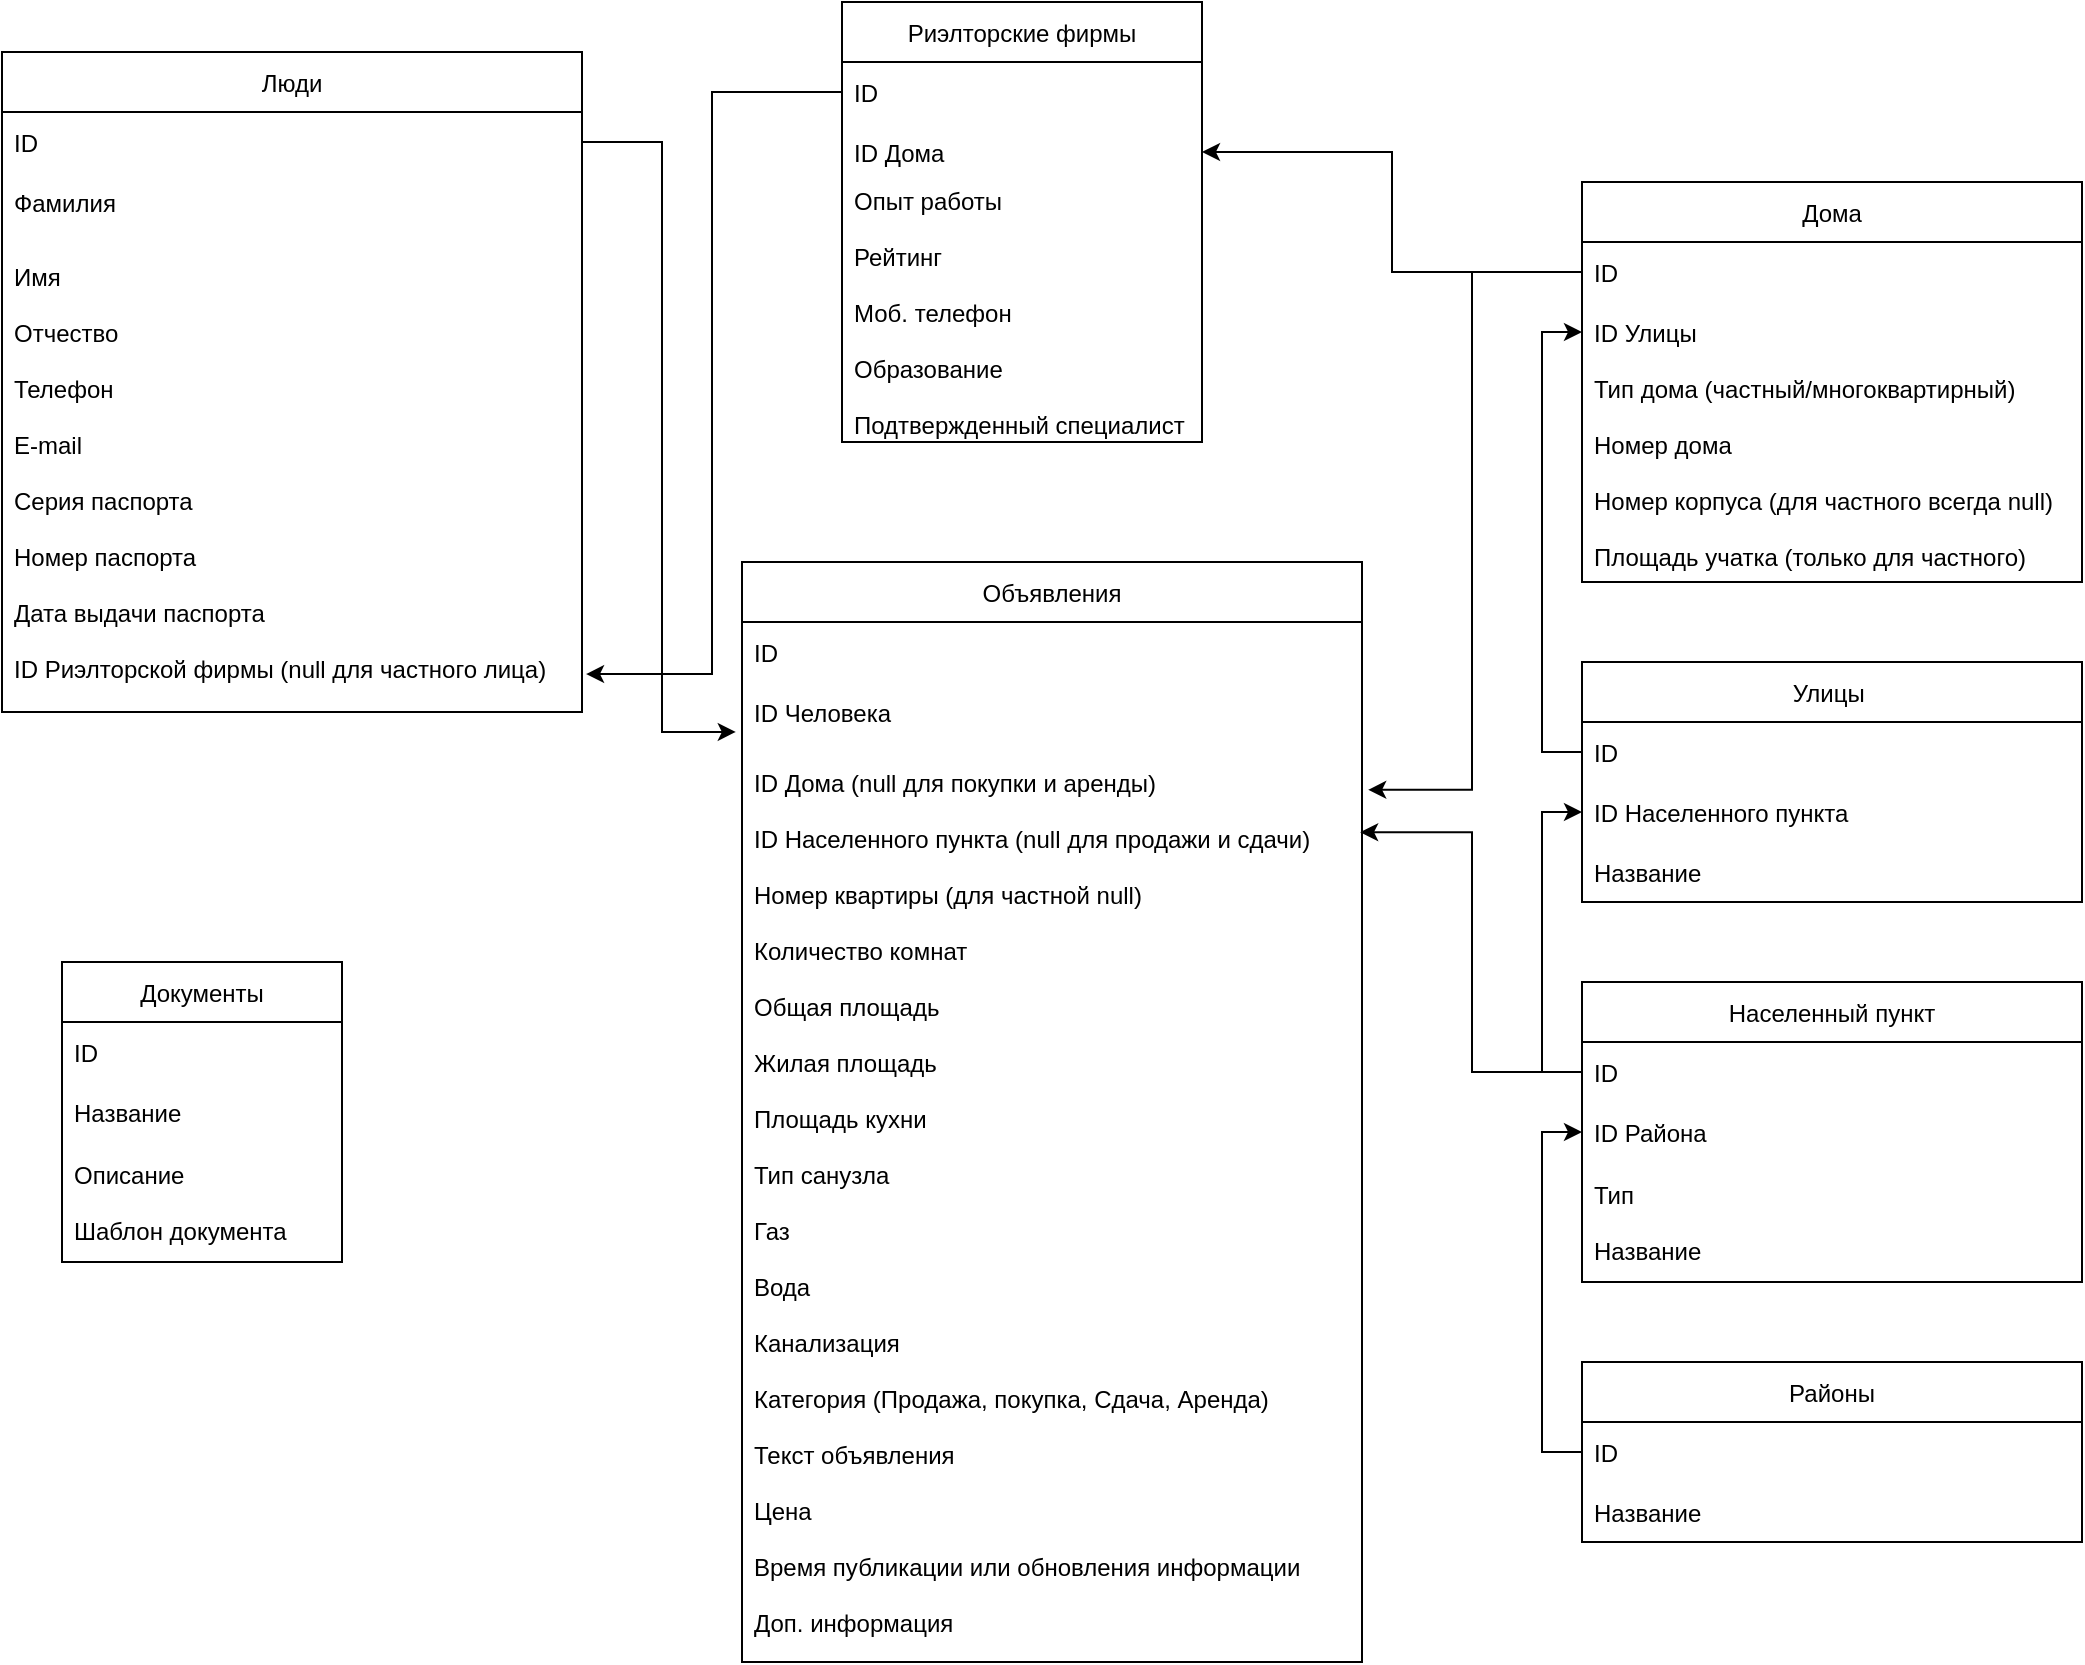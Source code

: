 <mxfile version="15.7.3" type="device"><diagram id="E4Vt9tBXp1-TW4Tuaamr" name="Страница 1"><mxGraphModel dx="1142" dy="1133" grid="1" gridSize="10" guides="1" tooltips="1" connect="1" arrows="1" fold="1" page="1" pageScale="1" pageWidth="2339" pageHeight="3300" math="0" shadow="0"><root><mxCell id="0"/><mxCell id="1" parent="0"/><mxCell id="mnaWk24Pl-O414aMxW3e-1" value="Дома" style="swimlane;fontStyle=0;childLayout=stackLayout;horizontal=1;startSize=30;horizontalStack=0;resizeParent=1;resizeParentMax=0;resizeLast=0;collapsible=1;marginBottom=0;" vertex="1" parent="1"><mxGeometry x="830" y="110" width="250" height="200" as="geometry"/></mxCell><mxCell id="mnaWk24Pl-O414aMxW3e-2" value="ID" style="text;strokeColor=none;fillColor=none;align=left;verticalAlign=middle;spacingLeft=4;spacingRight=4;overflow=hidden;points=[[0,0.5],[1,0.5]];portConstraint=eastwest;rotatable=0;" vertex="1" parent="mnaWk24Pl-O414aMxW3e-1"><mxGeometry y="30" width="250" height="30" as="geometry"/></mxCell><mxCell id="mnaWk24Pl-O414aMxW3e-3" value="ID Улицы" style="text;strokeColor=none;fillColor=none;align=left;verticalAlign=middle;spacingLeft=4;spacingRight=4;overflow=hidden;points=[[0,0.5],[1,0.5]];portConstraint=eastwest;rotatable=0;" vertex="1" parent="mnaWk24Pl-O414aMxW3e-1"><mxGeometry y="60" width="250" height="30" as="geometry"/></mxCell><mxCell id="mnaWk24Pl-O414aMxW3e-4" value="Тип дома (частный/многоквартирный)&#10;&#10;Номер дома&#10;&#10;Номер корпуса (для частного всегда null)&#10;&#10;Площадь учатка (только для частного)" style="text;strokeColor=none;fillColor=none;align=left;verticalAlign=middle;spacingLeft=4;spacingRight=4;overflow=hidden;points=[[0,0.5],[1,0.5]];portConstraint=eastwest;rotatable=0;" vertex="1" parent="mnaWk24Pl-O414aMxW3e-1"><mxGeometry y="90" width="250" height="110" as="geometry"/></mxCell><mxCell id="mnaWk24Pl-O414aMxW3e-5" value="Улицы " style="swimlane;fontStyle=0;childLayout=stackLayout;horizontal=1;startSize=30;horizontalStack=0;resizeParent=1;resizeParentMax=0;resizeLast=0;collapsible=1;marginBottom=0;" vertex="1" parent="1"><mxGeometry x="830" y="350" width="250" height="120" as="geometry"/></mxCell><mxCell id="mnaWk24Pl-O414aMxW3e-6" value="ID" style="text;strokeColor=none;fillColor=none;align=left;verticalAlign=middle;spacingLeft=4;spacingRight=4;overflow=hidden;points=[[0,0.5],[1,0.5]];portConstraint=eastwest;rotatable=0;" vertex="1" parent="mnaWk24Pl-O414aMxW3e-5"><mxGeometry y="30" width="250" height="30" as="geometry"/></mxCell><mxCell id="mnaWk24Pl-O414aMxW3e-7" value="ID Населенного пункта" style="text;strokeColor=none;fillColor=none;align=left;verticalAlign=middle;spacingLeft=4;spacingRight=4;overflow=hidden;points=[[0,0.5],[1,0.5]];portConstraint=eastwest;rotatable=0;" vertex="1" parent="mnaWk24Pl-O414aMxW3e-5"><mxGeometry y="60" width="250" height="30" as="geometry"/></mxCell><mxCell id="mnaWk24Pl-O414aMxW3e-8" value="Название" style="text;strokeColor=none;fillColor=none;align=left;verticalAlign=middle;spacingLeft=4;spacingRight=4;overflow=hidden;points=[[0,0.5],[1,0.5]];portConstraint=eastwest;rotatable=0;" vertex="1" parent="mnaWk24Pl-O414aMxW3e-5"><mxGeometry y="90" width="250" height="30" as="geometry"/></mxCell><mxCell id="mnaWk24Pl-O414aMxW3e-9" value="Населенный пункт" style="swimlane;fontStyle=0;childLayout=stackLayout;horizontal=1;startSize=30;horizontalStack=0;resizeParent=1;resizeParentMax=0;resizeLast=0;collapsible=1;marginBottom=0;" vertex="1" parent="1"><mxGeometry x="830" y="510" width="250" height="150" as="geometry"/></mxCell><mxCell id="mnaWk24Pl-O414aMxW3e-10" value="ID" style="text;strokeColor=none;fillColor=none;align=left;verticalAlign=middle;spacingLeft=4;spacingRight=4;overflow=hidden;points=[[0,0.5],[1,0.5]];portConstraint=eastwest;rotatable=0;" vertex="1" parent="mnaWk24Pl-O414aMxW3e-9"><mxGeometry y="30" width="250" height="30" as="geometry"/></mxCell><mxCell id="mnaWk24Pl-O414aMxW3e-11" value="ID Района" style="text;strokeColor=none;fillColor=none;align=left;verticalAlign=middle;spacingLeft=4;spacingRight=4;overflow=hidden;points=[[0,0.5],[1,0.5]];portConstraint=eastwest;rotatable=0;" vertex="1" parent="mnaWk24Pl-O414aMxW3e-9"><mxGeometry y="60" width="250" height="30" as="geometry"/></mxCell><mxCell id="mnaWk24Pl-O414aMxW3e-12" value="Тип&#10;&#10;Название" style="text;strokeColor=none;fillColor=none;align=left;verticalAlign=middle;spacingLeft=4;spacingRight=4;overflow=hidden;points=[[0,0.5],[1,0.5]];portConstraint=eastwest;rotatable=0;" vertex="1" parent="mnaWk24Pl-O414aMxW3e-9"><mxGeometry y="90" width="250" height="60" as="geometry"/></mxCell><mxCell id="mnaWk24Pl-O414aMxW3e-13" value="Районы" style="swimlane;fontStyle=0;childLayout=stackLayout;horizontal=1;startSize=30;horizontalStack=0;resizeParent=1;resizeParentMax=0;resizeLast=0;collapsible=1;marginBottom=0;" vertex="1" parent="1"><mxGeometry x="830" y="700" width="250" height="90" as="geometry"/></mxCell><mxCell id="mnaWk24Pl-O414aMxW3e-14" value="ID" style="text;strokeColor=none;fillColor=none;align=left;verticalAlign=middle;spacingLeft=4;spacingRight=4;overflow=hidden;points=[[0,0.5],[1,0.5]];portConstraint=eastwest;rotatable=0;" vertex="1" parent="mnaWk24Pl-O414aMxW3e-13"><mxGeometry y="30" width="250" height="30" as="geometry"/></mxCell><mxCell id="mnaWk24Pl-O414aMxW3e-15" value="Название" style="text;strokeColor=none;fillColor=none;align=left;verticalAlign=middle;spacingLeft=4;spacingRight=4;overflow=hidden;points=[[0,0.5],[1,0.5]];portConstraint=eastwest;rotatable=0;" vertex="1" parent="mnaWk24Pl-O414aMxW3e-13"><mxGeometry y="60" width="250" height="30" as="geometry"/></mxCell><mxCell id="mnaWk24Pl-O414aMxW3e-17" value="Объявления" style="swimlane;fontStyle=0;childLayout=stackLayout;horizontal=1;startSize=30;horizontalStack=0;resizeParent=1;resizeParentMax=0;resizeLast=0;collapsible=1;marginBottom=0;" vertex="1" parent="1"><mxGeometry x="410" y="300" width="310" height="550" as="geometry"/></mxCell><mxCell id="mnaWk24Pl-O414aMxW3e-18" value="ID" style="text;strokeColor=none;fillColor=none;align=left;verticalAlign=middle;spacingLeft=4;spacingRight=4;overflow=hidden;points=[[0,0.5],[1,0.5]];portConstraint=eastwest;rotatable=0;" vertex="1" parent="mnaWk24Pl-O414aMxW3e-17"><mxGeometry y="30" width="310" height="30" as="geometry"/></mxCell><mxCell id="mnaWk24Pl-O414aMxW3e-19" value="ID Человека" style="text;strokeColor=none;fillColor=none;align=left;verticalAlign=middle;spacingLeft=4;spacingRight=4;overflow=hidden;points=[[0,0.5],[1,0.5]];portConstraint=eastwest;rotatable=0;" vertex="1" parent="mnaWk24Pl-O414aMxW3e-17"><mxGeometry y="60" width="310" height="30" as="geometry"/></mxCell><mxCell id="mnaWk24Pl-O414aMxW3e-20" value="ID Дома (null для покупки и аренды)&#10;&#10;ID Населенного пункта (null для продажи и сдачи)&#10;&#10;Номер квартиры (для частной null)&#10;&#10;Количество комнат&#10;&#10;Общая площадь&#10;&#10;Жилая площадь&#10;&#10;Площадь кухни&#10;&#10;Тип санузла&#10;&#10;Газ&#10;&#10;Вода&#10;&#10;Канализация&#10;&#10;Категория (Продажа, покупка, Сдача, Аренда)&#10;&#10;Текст объявления&#10;&#10;Цена&#10;&#10;Время публикации или обновления информации&#10;&#10;Доп. информация" style="text;strokeColor=none;fillColor=none;align=left;verticalAlign=middle;spacingLeft=4;spacingRight=4;overflow=hidden;points=[[0,0.5],[1,0.5]];portConstraint=eastwest;rotatable=0;" vertex="1" parent="mnaWk24Pl-O414aMxW3e-17"><mxGeometry y="90" width="310" height="460" as="geometry"/></mxCell><mxCell id="mnaWk24Pl-O414aMxW3e-21" value="Риэлторские фирмы" style="swimlane;fontStyle=0;childLayout=stackLayout;horizontal=1;startSize=30;horizontalStack=0;resizeParent=1;resizeParentMax=0;resizeLast=0;collapsible=1;marginBottom=0;" vertex="1" parent="1"><mxGeometry x="460" y="20" width="180" height="220" as="geometry"/></mxCell><mxCell id="mnaWk24Pl-O414aMxW3e-22" value="ID" style="text;strokeColor=none;fillColor=none;align=left;verticalAlign=middle;spacingLeft=4;spacingRight=4;overflow=hidden;points=[[0,0.5],[1,0.5]];portConstraint=eastwest;rotatable=0;" vertex="1" parent="mnaWk24Pl-O414aMxW3e-21"><mxGeometry y="30" width="180" height="30" as="geometry"/></mxCell><mxCell id="mnaWk24Pl-O414aMxW3e-23" value="ID Дома" style="text;strokeColor=none;fillColor=none;align=left;verticalAlign=middle;spacingLeft=4;spacingRight=4;overflow=hidden;points=[[0,0.5],[1,0.5]];portConstraint=eastwest;rotatable=0;" vertex="1" parent="mnaWk24Pl-O414aMxW3e-21"><mxGeometry y="60" width="180" height="30" as="geometry"/></mxCell><mxCell id="mnaWk24Pl-O414aMxW3e-24" value="Опыт работы&#10;&#10;Рейтинг&#10;&#10;Моб. телефон&#10;&#10;Образование&#10;&#10;Подтвержденный специалист" style="text;strokeColor=none;fillColor=none;align=left;verticalAlign=middle;spacingLeft=4;spacingRight=4;overflow=hidden;points=[[0,0.5],[1,0.5]];portConstraint=eastwest;rotatable=0;" vertex="1" parent="mnaWk24Pl-O414aMxW3e-21"><mxGeometry y="90" width="180" height="130" as="geometry"/></mxCell><mxCell id="mnaWk24Pl-O414aMxW3e-25" value="Люди" style="swimlane;fontStyle=0;childLayout=stackLayout;horizontal=1;startSize=30;horizontalStack=0;resizeParent=1;resizeParentMax=0;resizeLast=0;collapsible=1;marginBottom=0;" vertex="1" parent="1"><mxGeometry x="40" y="45" width="290" height="330" as="geometry"/></mxCell><mxCell id="mnaWk24Pl-O414aMxW3e-26" value="ID" style="text;strokeColor=none;fillColor=none;align=left;verticalAlign=middle;spacingLeft=4;spacingRight=4;overflow=hidden;points=[[0,0.5],[1,0.5]];portConstraint=eastwest;rotatable=0;" vertex="1" parent="mnaWk24Pl-O414aMxW3e-25"><mxGeometry y="30" width="290" height="30" as="geometry"/></mxCell><mxCell id="mnaWk24Pl-O414aMxW3e-27" value="Фамилия " style="text;strokeColor=none;fillColor=none;align=left;verticalAlign=middle;spacingLeft=4;spacingRight=4;overflow=hidden;points=[[0,0.5],[1,0.5]];portConstraint=eastwest;rotatable=0;" vertex="1" parent="mnaWk24Pl-O414aMxW3e-25"><mxGeometry y="60" width="290" height="30" as="geometry"/></mxCell><mxCell id="mnaWk24Pl-O414aMxW3e-28" value="Имя&#10;&#10;Отчество&#10;&#10;Телефон&#10;&#10;E-mail&#10;&#10;Серия паспорта&#10;&#10;Номер паспорта&#10;&#10;Дата выдачи паспорта&#10;&#10;ID Риэлторской фирмы (null для частного лица)" style="text;strokeColor=none;fillColor=none;align=left;verticalAlign=middle;spacingLeft=4;spacingRight=4;overflow=hidden;points=[[0,0.5],[1,0.5]];portConstraint=eastwest;rotatable=0;" vertex="1" parent="mnaWk24Pl-O414aMxW3e-25"><mxGeometry y="90" width="290" height="240" as="geometry"/></mxCell><mxCell id="mnaWk24Pl-O414aMxW3e-29" value="Документы" style="swimlane;fontStyle=0;childLayout=stackLayout;horizontal=1;startSize=30;horizontalStack=0;resizeParent=1;resizeParentMax=0;resizeLast=0;collapsible=1;marginBottom=0;" vertex="1" parent="1"><mxGeometry x="70" y="500" width="140" height="150" as="geometry"/></mxCell><mxCell id="mnaWk24Pl-O414aMxW3e-30" value="ID" style="text;strokeColor=none;fillColor=none;align=left;verticalAlign=middle;spacingLeft=4;spacingRight=4;overflow=hidden;points=[[0,0.5],[1,0.5]];portConstraint=eastwest;rotatable=0;" vertex="1" parent="mnaWk24Pl-O414aMxW3e-29"><mxGeometry y="30" width="140" height="30" as="geometry"/></mxCell><mxCell id="mnaWk24Pl-O414aMxW3e-31" value="Название" style="text;strokeColor=none;fillColor=none;align=left;verticalAlign=middle;spacingLeft=4;spacingRight=4;overflow=hidden;points=[[0,0.5],[1,0.5]];portConstraint=eastwest;rotatable=0;" vertex="1" parent="mnaWk24Pl-O414aMxW3e-29"><mxGeometry y="60" width="140" height="30" as="geometry"/></mxCell><mxCell id="mnaWk24Pl-O414aMxW3e-32" value="Описание&#10;&#10;Шаблон документа" style="text;strokeColor=none;fillColor=none;align=left;verticalAlign=middle;spacingLeft=4;spacingRight=4;overflow=hidden;points=[[0,0.5],[1,0.5]];portConstraint=eastwest;rotatable=0;" vertex="1" parent="mnaWk24Pl-O414aMxW3e-29"><mxGeometry y="90" width="140" height="60" as="geometry"/></mxCell><mxCell id="mnaWk24Pl-O414aMxW3e-34" style="edgeStyle=orthogonalEdgeStyle;rounded=0;orthogonalLoop=1;jettySize=auto;html=1;entryX=0;entryY=0.5;entryDx=0;entryDy=0;" edge="1" parent="1" source="mnaWk24Pl-O414aMxW3e-14" target="mnaWk24Pl-O414aMxW3e-11"><mxGeometry relative="1" as="geometry"/></mxCell><mxCell id="mnaWk24Pl-O414aMxW3e-35" style="edgeStyle=orthogonalEdgeStyle;rounded=0;orthogonalLoop=1;jettySize=auto;html=1;entryX=0;entryY=0.5;entryDx=0;entryDy=0;" edge="1" parent="1" source="mnaWk24Pl-O414aMxW3e-10" target="mnaWk24Pl-O414aMxW3e-7"><mxGeometry relative="1" as="geometry"/></mxCell><mxCell id="mnaWk24Pl-O414aMxW3e-36" style="edgeStyle=orthogonalEdgeStyle;rounded=0;orthogonalLoop=1;jettySize=auto;html=1;entryX=0;entryY=0.5;entryDx=0;entryDy=0;" edge="1" parent="1" source="mnaWk24Pl-O414aMxW3e-6" target="mnaWk24Pl-O414aMxW3e-3"><mxGeometry relative="1" as="geometry"/></mxCell><mxCell id="mnaWk24Pl-O414aMxW3e-37" style="edgeStyle=orthogonalEdgeStyle;rounded=0;orthogonalLoop=1;jettySize=auto;html=1;" edge="1" parent="1" source="mnaWk24Pl-O414aMxW3e-2" target="mnaWk24Pl-O414aMxW3e-23"><mxGeometry relative="1" as="geometry"/></mxCell><mxCell id="mnaWk24Pl-O414aMxW3e-38" style="edgeStyle=orthogonalEdgeStyle;rounded=0;orthogonalLoop=1;jettySize=auto;html=1;entryX=1.01;entryY=0.052;entryDx=0;entryDy=0;entryPerimeter=0;" edge="1" parent="1" source="mnaWk24Pl-O414aMxW3e-2" target="mnaWk24Pl-O414aMxW3e-20"><mxGeometry relative="1" as="geometry"/></mxCell><mxCell id="mnaWk24Pl-O414aMxW3e-40" style="edgeStyle=orthogonalEdgeStyle;rounded=0;orthogonalLoop=1;jettySize=auto;html=1;entryX=0.997;entryY=0.098;entryDx=0;entryDy=0;entryPerimeter=0;" edge="1" parent="1" source="mnaWk24Pl-O414aMxW3e-10" target="mnaWk24Pl-O414aMxW3e-20"><mxGeometry relative="1" as="geometry"/></mxCell><mxCell id="mnaWk24Pl-O414aMxW3e-41" style="edgeStyle=orthogonalEdgeStyle;rounded=0;orthogonalLoop=1;jettySize=auto;html=1;entryX=1.007;entryY=0.921;entryDx=0;entryDy=0;entryPerimeter=0;" edge="1" parent="1" source="mnaWk24Pl-O414aMxW3e-22" target="mnaWk24Pl-O414aMxW3e-28"><mxGeometry relative="1" as="geometry"/></mxCell><mxCell id="mnaWk24Pl-O414aMxW3e-42" style="edgeStyle=orthogonalEdgeStyle;rounded=0;orthogonalLoop=1;jettySize=auto;html=1;entryX=-0.01;entryY=0.833;entryDx=0;entryDy=0;entryPerimeter=0;" edge="1" parent="1" source="mnaWk24Pl-O414aMxW3e-26" target="mnaWk24Pl-O414aMxW3e-19"><mxGeometry relative="1" as="geometry"/></mxCell></root></mxGraphModel></diagram></mxfile>
